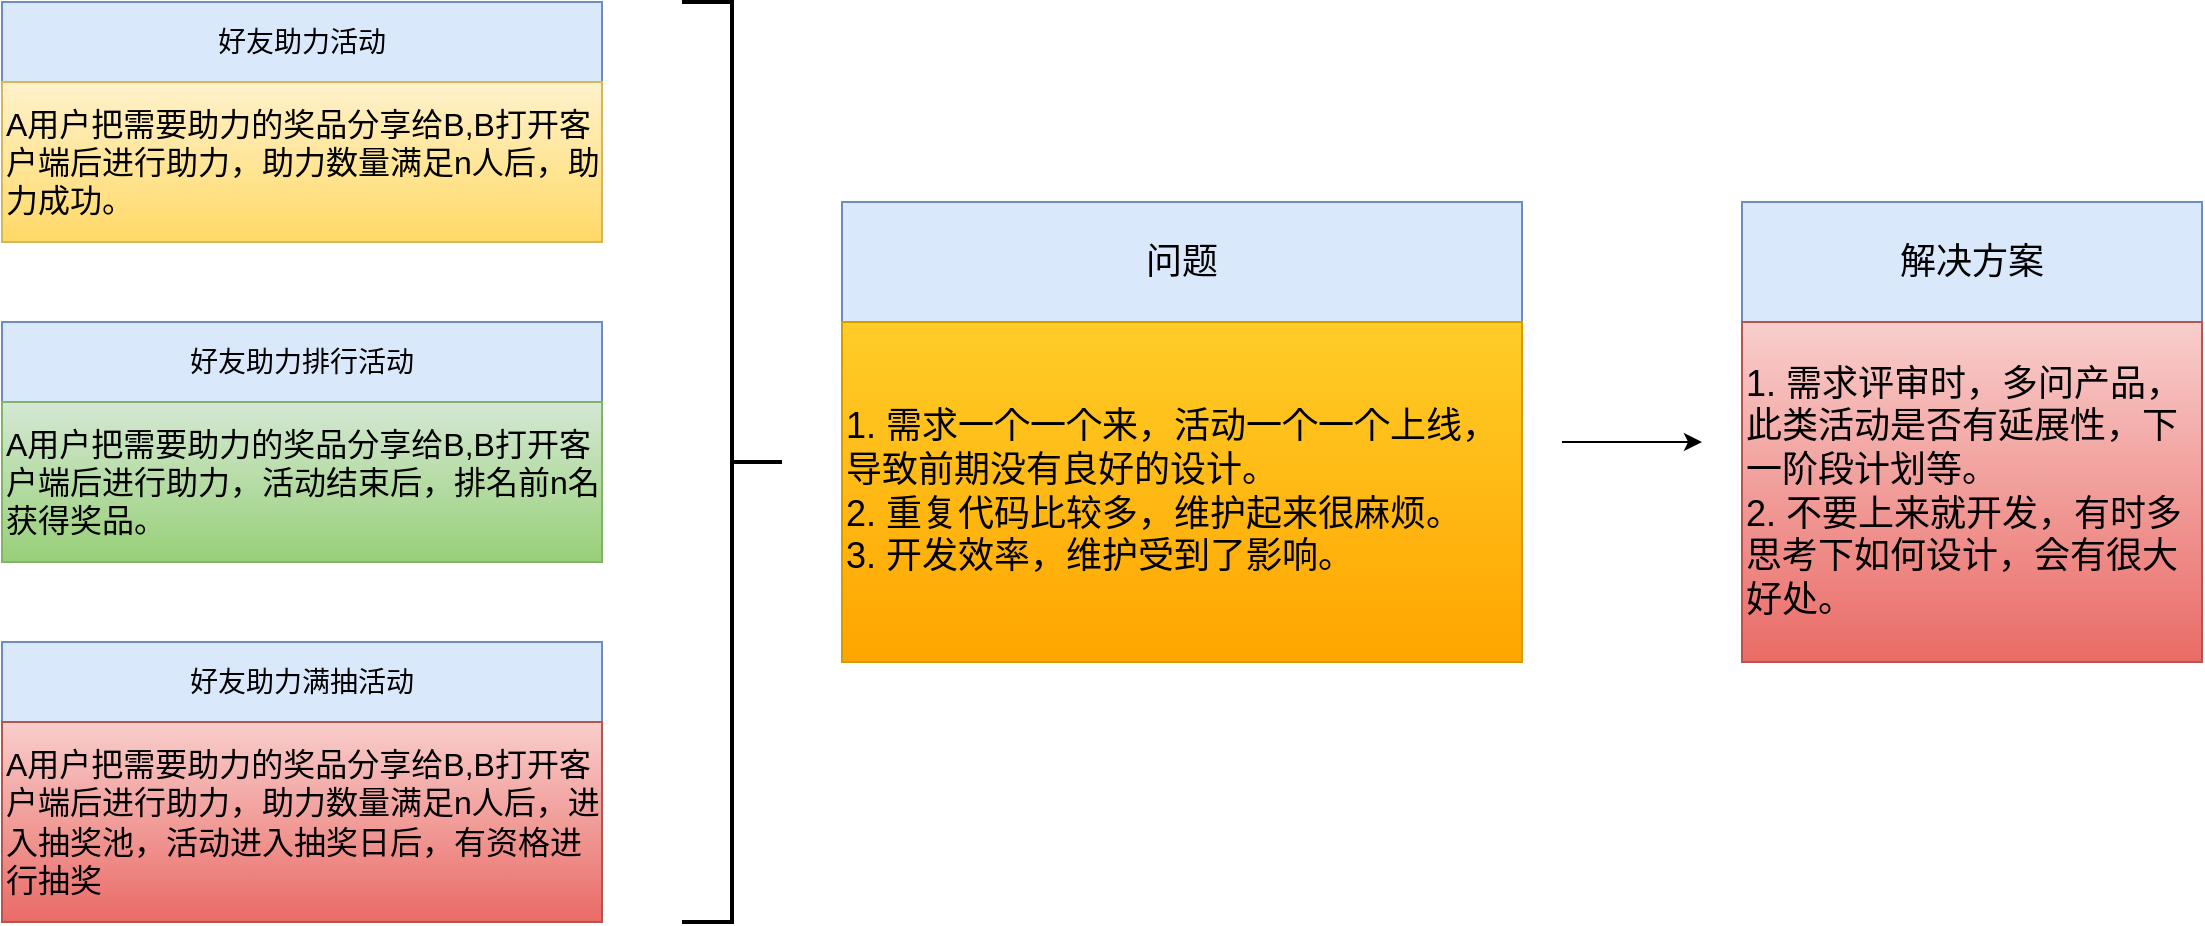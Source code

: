 <mxfile pages="1" version="11.2.3" type="github"><diagram id="etmLwqxGyulfStl0gmuz" name="Page-1"><mxGraphModel dx="829" dy="602" grid="1" gridSize="10" guides="1" tooltips="1" connect="1" arrows="1" fold="1" page="1" pageScale="1" pageWidth="3300" pageHeight="4681" math="0" shadow="0"><root><mxCell id="0"/><mxCell id="1" parent="0"/><mxCell id="2hFGCFNZ0Sfa68y7RJq_-1" value="&lt;font style=&quot;font-size: 14px&quot;&gt;好友助力活动&lt;/font&gt;" style="rounded=0;whiteSpace=wrap;html=1;fillColor=#dae8fc;strokeColor=#6c8ebf;" vertex="1" parent="1"><mxGeometry x="170" y="250" width="300" height="40" as="geometry"/></mxCell><mxCell id="2hFGCFNZ0Sfa68y7RJq_-2" value="&lt;font size=&quot;3&quot;&gt;A用户把需要助力的奖品分享给B,B打开客户端后进行助力，助力数量满足n人后，助力成功。&lt;/font&gt;" style="rounded=0;whiteSpace=wrap;html=1;align=left;gradientColor=#ffd966;fillColor=#fff2cc;strokeColor=#d6b656;" vertex="1" parent="1"><mxGeometry x="170" y="290" width="300" height="80" as="geometry"/></mxCell><mxCell id="2hFGCFNZ0Sfa68y7RJq_-3" value="&lt;font style=&quot;font-size: 14px&quot;&gt;好友助力排行活动&lt;/font&gt;" style="rounded=0;whiteSpace=wrap;html=1;fillColor=#dae8fc;strokeColor=#6c8ebf;" vertex="1" parent="1"><mxGeometry x="170" y="410" width="300" height="40" as="geometry"/></mxCell><mxCell id="2hFGCFNZ0Sfa68y7RJq_-4" value="&lt;font size=&quot;3&quot;&gt;A用户把需要助力的奖品分享给B,B打开客户端后进行助力，活动结束后，排名前n名获得奖品。&lt;/font&gt;" style="rounded=0;whiteSpace=wrap;html=1;align=left;fillColor=#d5e8d4;strokeColor=#82b366;gradientColor=#97d077;" vertex="1" parent="1"><mxGeometry x="170" y="450" width="300" height="80" as="geometry"/></mxCell><mxCell id="2hFGCFNZ0Sfa68y7RJq_-5" value="&lt;font style=&quot;font-size: 14px&quot;&gt;好友助力满抽活动&lt;/font&gt;" style="rounded=0;whiteSpace=wrap;html=1;fillColor=#dae8fc;strokeColor=#6c8ebf;" vertex="1" parent="1"><mxGeometry x="170" y="570" width="300" height="40" as="geometry"/></mxCell><mxCell id="2hFGCFNZ0Sfa68y7RJq_-6" value="&lt;font size=&quot;3&quot;&gt;A用户把需要助力的奖品分享给B,B打开客户端后进行助力，助力数量满足n人后，进入抽奖池，活动进入抽奖日后，有资格进行抽奖&lt;/font&gt;" style="rounded=0;whiteSpace=wrap;html=1;align=left;gradientColor=#ea6b66;fillColor=#f8cecc;strokeColor=#b85450;" vertex="1" parent="1"><mxGeometry x="170" y="610" width="300" height="100" as="geometry"/></mxCell><mxCell id="2hFGCFNZ0Sfa68y7RJq_-7" value="" style="strokeWidth=2;html=1;shape=mxgraph.flowchart.annotation_2;align=left;pointerEvents=1;direction=west;" vertex="1" parent="1"><mxGeometry x="510" y="250" width="50" height="460" as="geometry"/></mxCell><mxCell id="2hFGCFNZ0Sfa68y7RJq_-9" value="&lt;font style=&quot;font-size: 18px&quot;&gt;问题&lt;/font&gt;" style="rounded=0;whiteSpace=wrap;html=1;fillColor=#dae8fc;strokeColor=#6c8ebf;" vertex="1" parent="1"><mxGeometry x="590" y="350" width="340" height="60" as="geometry"/></mxCell><mxCell id="2hFGCFNZ0Sfa68y7RJq_-10" value="&lt;font style=&quot;font-size: 18px&quot;&gt;1. 需求一个一个来，活动一个一个上线，导致前期没有良好的设计。&lt;br&gt;2. 重复代码比较多，维护起来很麻烦。&lt;br&gt;3. 开发效率，维护受到了影响。&lt;/font&gt;" style="rounded=0;whiteSpace=wrap;html=1;align=left;gradientColor=#ffa500;fillColor=#ffcd28;strokeColor=#d79b00;" vertex="1" parent="1"><mxGeometry x="590" y="410" width="340" height="170" as="geometry"/></mxCell><mxCell id="2hFGCFNZ0Sfa68y7RJq_-11" value="" style="endArrow=classic;html=1;" edge="1" parent="1"><mxGeometry width="50" height="50" relative="1" as="geometry"><mxPoint x="950" y="470" as="sourcePoint"/><mxPoint x="1020" y="470" as="targetPoint"/></mxGeometry></mxCell><mxCell id="2hFGCFNZ0Sfa68y7RJq_-12" value="&lt;font style=&quot;font-size: 18px&quot;&gt;解决方案&lt;/font&gt;" style="rounded=0;whiteSpace=wrap;html=1;fillColor=#dae8fc;strokeColor=#6c8ebf;" vertex="1" parent="1"><mxGeometry x="1040" y="350" width="230" height="60" as="geometry"/></mxCell><mxCell id="2hFGCFNZ0Sfa68y7RJq_-13" value="&lt;font style=&quot;font-size: 18px&quot;&gt;1. 需求评审时，多问产品，此类活动是否有延展性，下一阶段计划等。&lt;br&gt;2. 不要上来就开发，有时多思考下如何设计，会有很大好处。&lt;/font&gt;" style="rounded=0;whiteSpace=wrap;html=1;align=left;gradientColor=#ea6b66;fillColor=#f8cecc;strokeColor=#b85450;" vertex="1" parent="1"><mxGeometry x="1040" y="410" width="230" height="170" as="geometry"/></mxCell></root></mxGraphModel></diagram></mxfile>